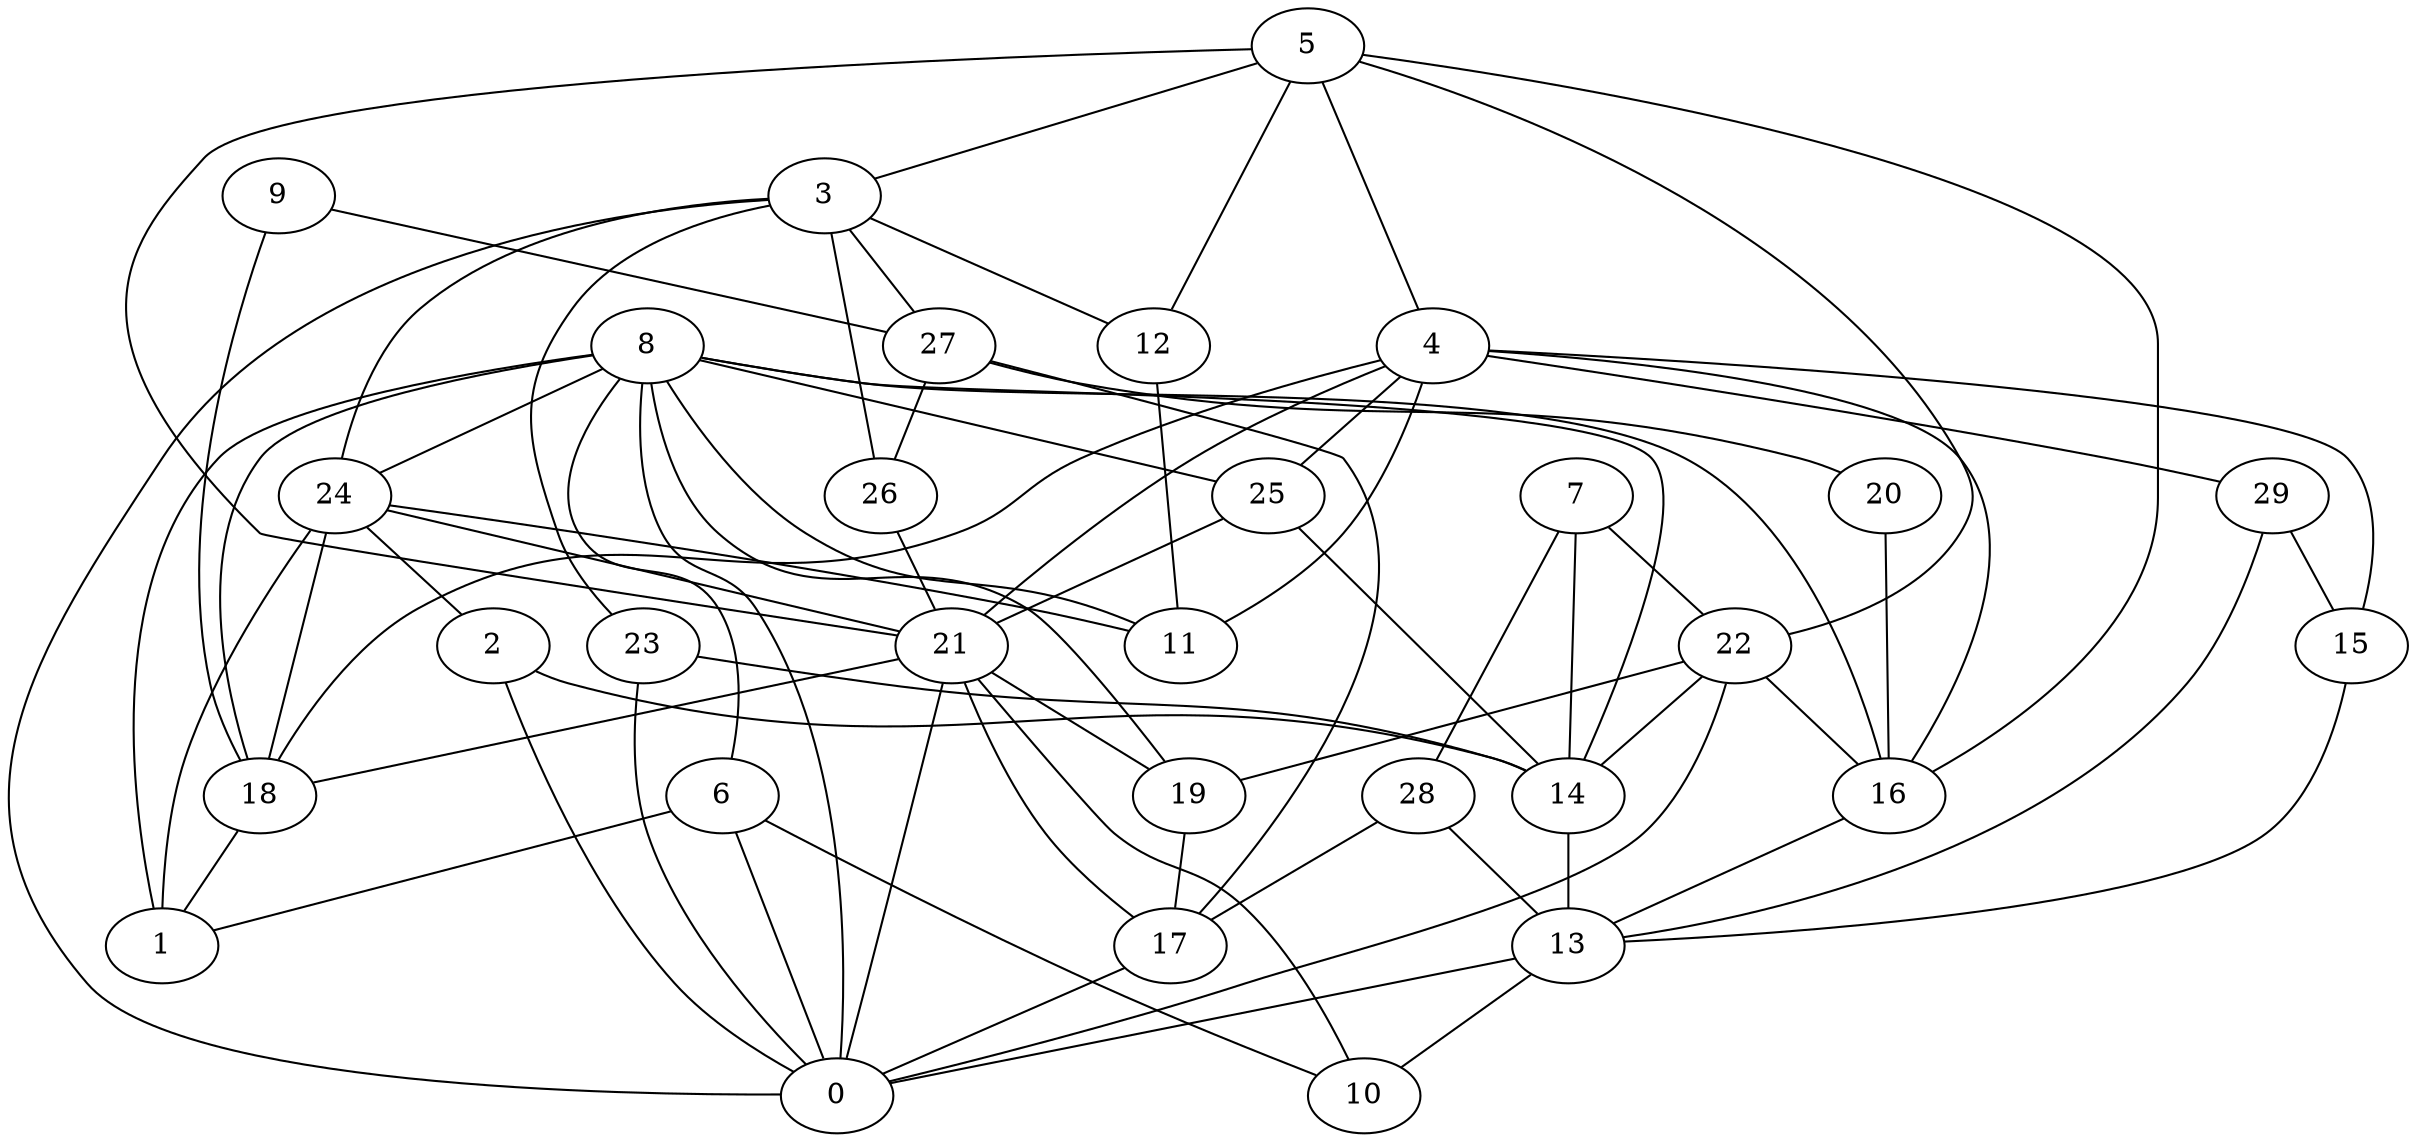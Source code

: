 digraph GG_graph {

subgraph G_graph {
edge [color = black]
"24" -> "11" [dir = none]
"24" -> "21" [dir = none]
"24" -> "2" [dir = none]
"8" -> "6" [dir = none]
"8" -> "18" [dir = none]
"8" -> "14" [dir = none]
"8" -> "16" [dir = none]
"8" -> "0" [dir = none]
"8" -> "24" [dir = none]
"8" -> "11" [dir = none]
"12" -> "11" [dir = none]
"5" -> "12" [dir = none]
"5" -> "3" [dir = none]
"5" -> "21" [dir = none]
"5" -> "16" [dir = none]
"5" -> "4" [dir = none]
"18" -> "1" [dir = none]
"26" -> "21" [dir = none]
"20" -> "16" [dir = none]
"22" -> "16" [dir = none]
"22" -> "0" [dir = none]
"22" -> "19" [dir = none]
"9" -> "18" [dir = none]
"9" -> "27" [dir = none]
"19" -> "17" [dir = none]
"13" -> "10" [dir = none]
"13" -> "0" [dir = none]
"29" -> "13" [dir = none]
"15" -> "13" [dir = none]
"4" -> "21" [dir = none]
"4" -> "15" [dir = none]
"4" -> "29" [dir = none]
"4" -> "25" [dir = none]
"16" -> "13" [dir = none]
"6" -> "0" [dir = none]
"6" -> "10" [dir = none]
"6" -> "1" [dir = none]
"3" -> "26" [dir = none]
"3" -> "24" [dir = none]
"3" -> "0" [dir = none]
"3" -> "23" [dir = none]
"28" -> "13" [dir = none]
"28" -> "17" [dir = none]
"17" -> "0" [dir = none]
"27" -> "20" [dir = none]
"27" -> "26" [dir = none]
"27" -> "17" [dir = none]
"7" -> "28" [dir = none]
"7" -> "22" [dir = none]
"25" -> "21" [dir = none]
"25" -> "14" [dir = none]
"2" -> "14" [dir = none]
"2" -> "0" [dir = none]
"21" -> "17" [dir = none]
"21" -> "0" [dir = none]
"21" -> "18" [dir = none]
"23" -> "0" [dir = none]
"23" -> "14" [dir = none]
"3" -> "27" [dir = none]
"5" -> "22" [dir = none]
"24" -> "1" [dir = none]
"4" -> "18" [dir = none]
"24" -> "18" [dir = none]
"29" -> "15" [dir = none]
"7" -> "14" [dir = none]
"4" -> "16" [dir = none]
"21" -> "10" [dir = none]
"14" -> "13" [dir = none]
"8" -> "1" [dir = none]
"8" -> "19" [dir = none]
"22" -> "14" [dir = none]
"3" -> "12" [dir = none]
"8" -> "25" [dir = none]
"21" -> "19" [dir = none]
"4" -> "11" [dir = none]
}

}
